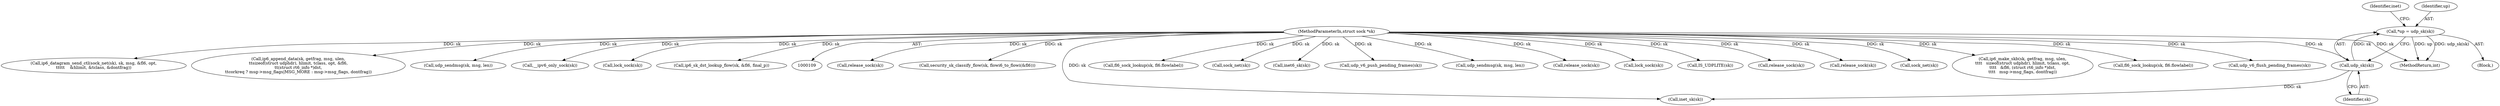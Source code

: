 digraph "0_linux_45f6fad84cc305103b28d73482b344d7f5b76f39_18@pointer" {
"1000116" [label="(Call,*up = udp_sk(sk))"];
"1000118" [label="(Call,udp_sk(sk))"];
"1000110" [label="(MethodParameterIn,struct sock *sk)"];
"1000116" [label="(Call,*up = udp_sk(sk))"];
"1000376" [label="(Call,release_sock(sk))"];
"1000771" [label="(Call,security_sk_classify_flow(sk, flowi6_to_flowi(&fl6)))"];
"1000123" [label="(Call,inet_sk(sk))"];
"1000118" [label="(Call,udp_sk(sk))"];
"1000620" [label="(Call,fl6_sock_lookup(sk, fl6.flowlabel))"];
"1001011" [label="(Call,sock_net(sk))"];
"1000128" [label="(Call,inet6_sk(sk))"];
"1000939" [label="(Call,udp_v6_push_pending_frames(sk))"];
"1000324" [label="(Call,udp_sendmsg(sk, msg, len))"];
"1000119" [label="(Identifier,sk)"];
"1000385" [label="(Call,release_sock(sk))"];
"1000864" [label="(Call,lock_sock(sk))"];
"1000188" [label="(Call,IS_UDPLITE(sk))"];
"1000872" [label="(Call,release_sock(sk))"];
"1000113" [label="(Block,)"];
"1000967" [label="(Call,release_sock(sk))"];
"1000586" [label="(Call,sock_net(sk))"];
"1000122" [label="(Identifier,inet)"];
"1000830" [label="(Call,ip6_make_skb(sk, getfrag, msg, ulen,\n\t\t\t\t   sizeof(struct udphdr), hlimit, tclass, opt,\n\t\t\t\t   &fl6, (struct rt6_info *)dst,\n\t\t\t\t   msg->msg_flags, dontfrag))"];
"1000445" [label="(Call,fl6_sock_lookup(sk, fl6.flowlabel))"];
"1000931" [label="(Call,udp_v6_flush_pending_frames(sk))"];
"1000585" [label="(Call,ip6_datagram_send_ctl(sock_net(sk), sk, msg, &fl6, opt,\n\t\t\t\t\t    &hlimit, &tclass, &dontfrag))"];
"1000903" [label="(Call,ip6_append_data(sk, getfrag, msg, ulen,\n\t\tsizeof(struct udphdr), hlimit, tclass, opt, &fl6,\n\t\t(struct rt6_info *)dst,\n\t\tcorkreq ? msg->msg_flags|MSG_MORE : msg->msg_flags, dontfrag))"];
"1000335" [label="(Call,udp_sendmsg(sk, msg, len))"];
"1000318" [label="(Call,__ipv6_only_sock(sk))"];
"1000360" [label="(Call,lock_sock(sk))"];
"1000110" [label="(MethodParameterIn,struct sock *sk)"];
"1001034" [label="(MethodReturn,int)"];
"1000778" [label="(Call,ip6_sk_dst_lookup_flow(sk, &fl6, final_p))"];
"1000117" [label="(Identifier,up)"];
"1000116" -> "1000113"  [label="AST: "];
"1000116" -> "1000118"  [label="CFG: "];
"1000117" -> "1000116"  [label="AST: "];
"1000118" -> "1000116"  [label="AST: "];
"1000122" -> "1000116"  [label="CFG: "];
"1000116" -> "1001034"  [label="DDG: up"];
"1000116" -> "1001034"  [label="DDG: udp_sk(sk)"];
"1000118" -> "1000116"  [label="DDG: sk"];
"1000118" -> "1000119"  [label="CFG: "];
"1000119" -> "1000118"  [label="AST: "];
"1000110" -> "1000118"  [label="DDG: sk"];
"1000118" -> "1000123"  [label="DDG: sk"];
"1000110" -> "1000109"  [label="AST: "];
"1000110" -> "1001034"  [label="DDG: sk"];
"1000110" -> "1000123"  [label="DDG: sk"];
"1000110" -> "1000128"  [label="DDG: sk"];
"1000110" -> "1000188"  [label="DDG: sk"];
"1000110" -> "1000318"  [label="DDG: sk"];
"1000110" -> "1000324"  [label="DDG: sk"];
"1000110" -> "1000335"  [label="DDG: sk"];
"1000110" -> "1000360"  [label="DDG: sk"];
"1000110" -> "1000376"  [label="DDG: sk"];
"1000110" -> "1000385"  [label="DDG: sk"];
"1000110" -> "1000445"  [label="DDG: sk"];
"1000110" -> "1000586"  [label="DDG: sk"];
"1000110" -> "1000585"  [label="DDG: sk"];
"1000110" -> "1000620"  [label="DDG: sk"];
"1000110" -> "1000771"  [label="DDG: sk"];
"1000110" -> "1000778"  [label="DDG: sk"];
"1000110" -> "1000830"  [label="DDG: sk"];
"1000110" -> "1000864"  [label="DDG: sk"];
"1000110" -> "1000872"  [label="DDG: sk"];
"1000110" -> "1000903"  [label="DDG: sk"];
"1000110" -> "1000931"  [label="DDG: sk"];
"1000110" -> "1000939"  [label="DDG: sk"];
"1000110" -> "1000967"  [label="DDG: sk"];
"1000110" -> "1001011"  [label="DDG: sk"];
}
